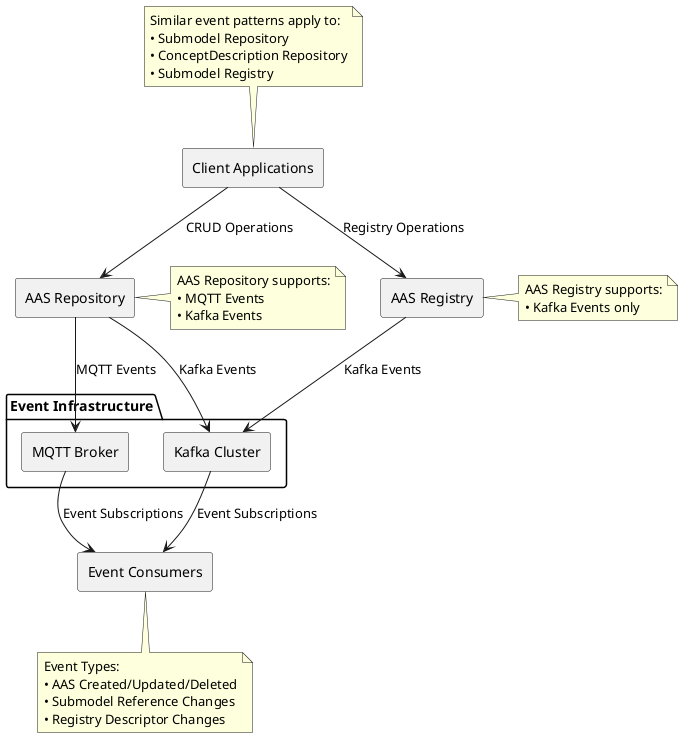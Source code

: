 @startuml
rectangle "Client Applications" as clients
rectangle "Event Consumers" as consumers

rectangle "AAS Repository" as aasrepo
rectangle "AAS Registry" as aasreg

package "Event Infrastructure" {
    rectangle "MQTT Broker" as mqtt
    rectangle "Kafka Cluster" as kafka
}

clients -down-> aasrepo : CRUD Operations
clients -down-> aasreg : Registry Operations

aasrepo -down-> mqtt : MQTT Events
aasrepo -down-> kafka : Kafka Events
aasreg -down-> kafka : Kafka Events

mqtt -down-> consumers : Event Subscriptions
kafka -down-> consumers : Event Subscriptions

note right of aasrepo
  AAS Repository supports:
  • MQTT Events
  • Kafka Events
end note

note right of aasreg
  AAS Registry supports:
  • Kafka Events only
end note

note bottom of consumers
  Event Types:
  • AAS Created/Updated/Deleted
  • Submodel Reference Changes
  • Registry Descriptor Changes
end note

note top of clients
  Similar event patterns apply to:
  • Submodel Repository
  • ConceptDescription Repository
  • Submodel Registry
end note
@enduml
